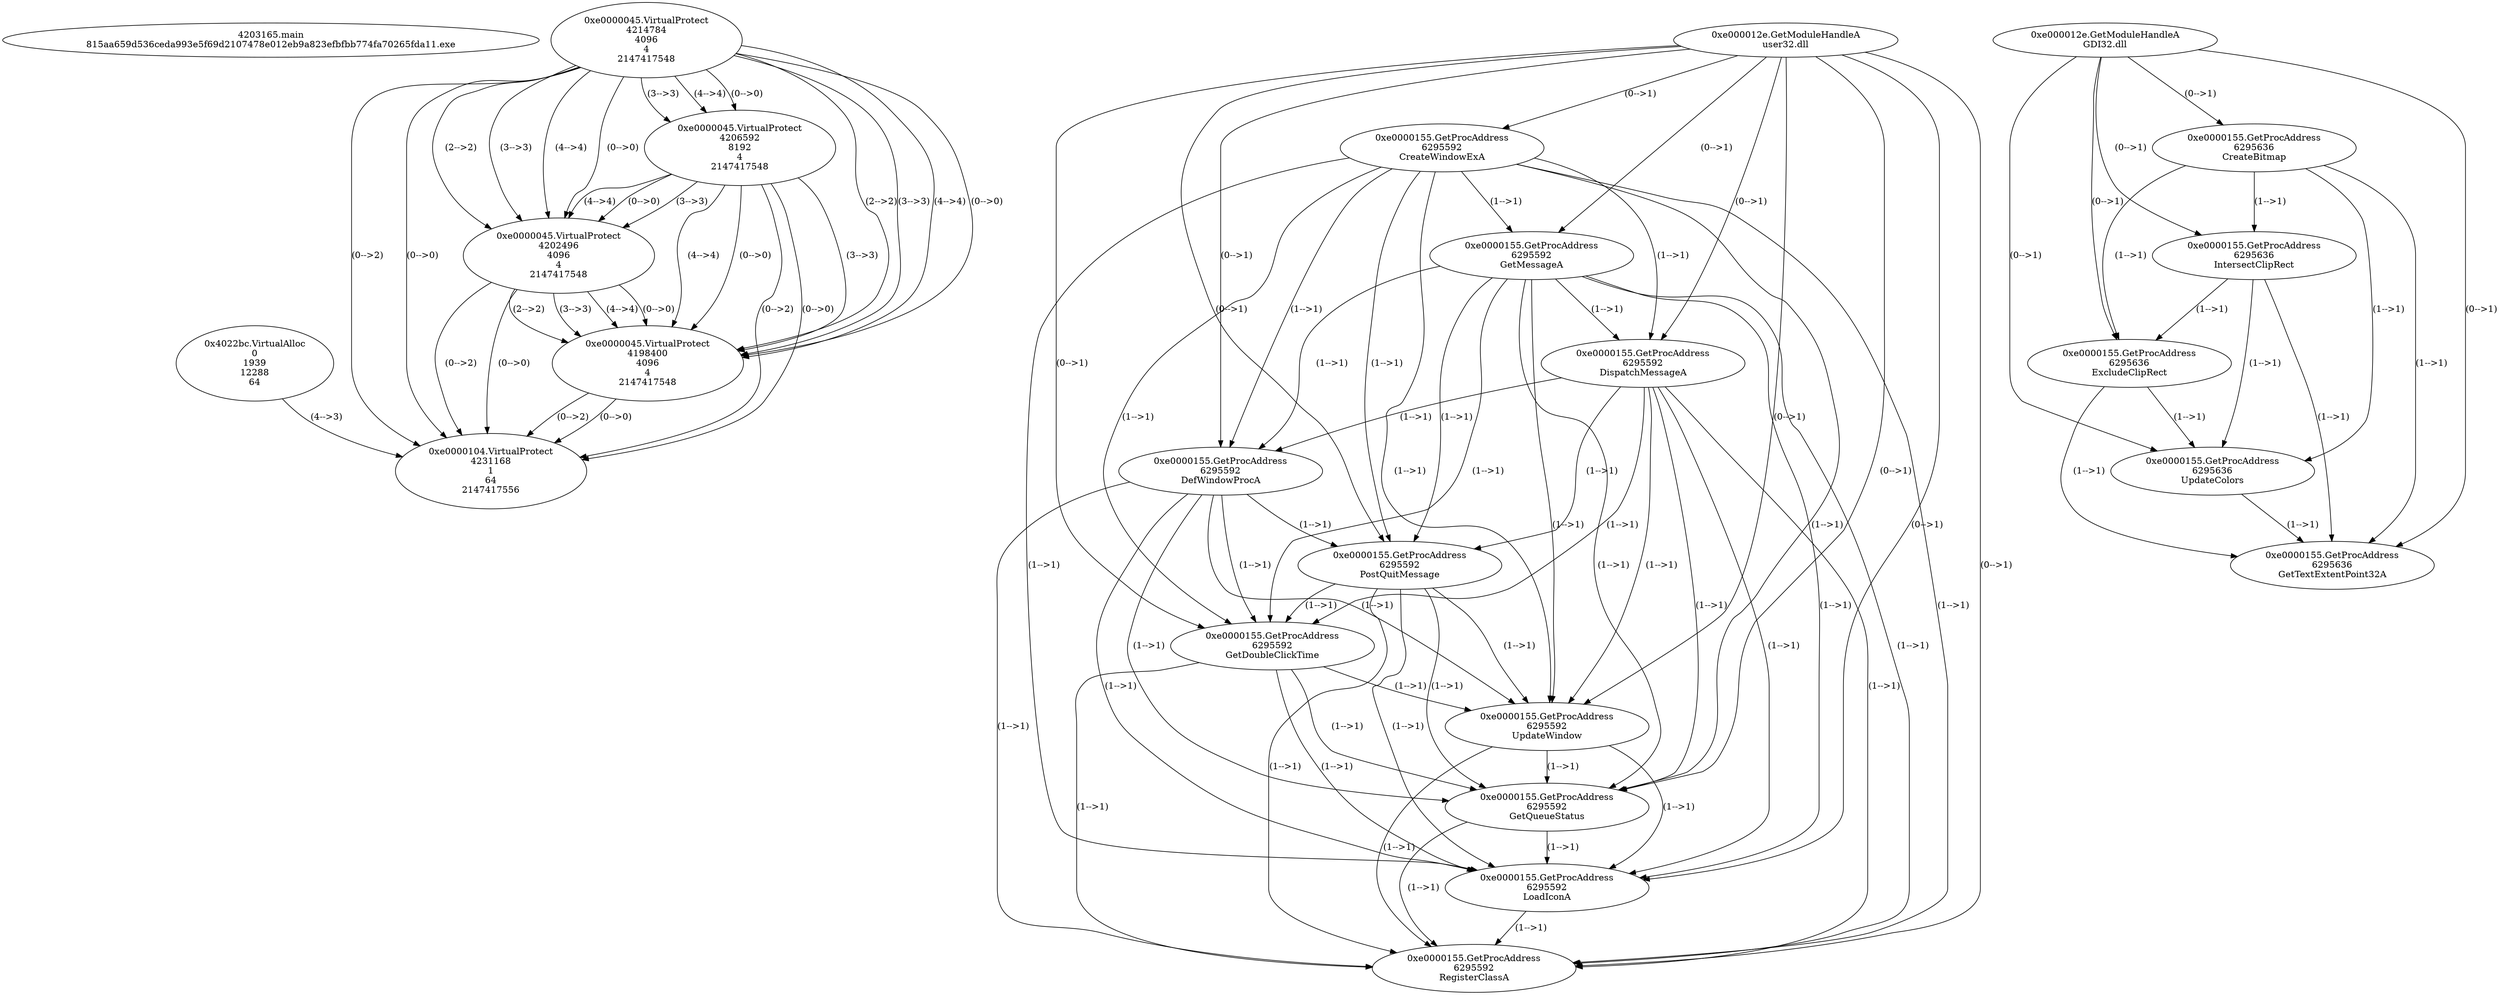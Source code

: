 // Global SCDG with merge call
digraph {
	0 [label="4203165.main
815aa659d536ceda993e5f69d2107478e012eb9a823efbfbb774fa70265fda11.exe"]
	1 [label="0x4022bc.VirtualAlloc
0
1939
12288
64"]
	2 [label="0xe0000045.VirtualProtect
4214784
4096
4
2147417548"]
	3 [label="0xe0000045.VirtualProtect
4206592
8192
4
2147417548"]
	2 -> 3 [label="(3-->3)"]
	2 -> 3 [label="(4-->4)"]
	2 -> 3 [label="(0-->0)"]
	4 [label="0xe0000045.VirtualProtect
4202496
4096
4
2147417548"]
	2 -> 4 [label="(2-->2)"]
	2 -> 4 [label="(3-->3)"]
	3 -> 4 [label="(3-->3)"]
	2 -> 4 [label="(4-->4)"]
	3 -> 4 [label="(4-->4)"]
	2 -> 4 [label="(0-->0)"]
	3 -> 4 [label="(0-->0)"]
	5 [label="0xe0000045.VirtualProtect
4198400
4096
4
2147417548"]
	2 -> 5 [label="(2-->2)"]
	4 -> 5 [label="(2-->2)"]
	2 -> 5 [label="(3-->3)"]
	3 -> 5 [label="(3-->3)"]
	4 -> 5 [label="(3-->3)"]
	2 -> 5 [label="(4-->4)"]
	3 -> 5 [label="(4-->4)"]
	4 -> 5 [label="(4-->4)"]
	2 -> 5 [label="(0-->0)"]
	3 -> 5 [label="(0-->0)"]
	4 -> 5 [label="(0-->0)"]
	6 [label="0xe0000104.VirtualProtect
4231168
1
64
2147417556"]
	2 -> 6 [label="(0-->2)"]
	3 -> 6 [label="(0-->2)"]
	4 -> 6 [label="(0-->2)"]
	5 -> 6 [label="(0-->2)"]
	1 -> 6 [label="(4-->3)"]
	2 -> 6 [label="(0-->0)"]
	3 -> 6 [label="(0-->0)"]
	4 -> 6 [label="(0-->0)"]
	5 -> 6 [label="(0-->0)"]
	7 [label="0xe000012e.GetModuleHandleA
user32.dll"]
	8 [label="0xe0000155.GetProcAddress
6295592
CreateWindowExA"]
	7 -> 8 [label="(0-->1)"]
	9 [label="0xe0000155.GetProcAddress
6295592
GetMessageA"]
	7 -> 9 [label="(0-->1)"]
	8 -> 9 [label="(1-->1)"]
	10 [label="0xe0000155.GetProcAddress
6295592
DispatchMessageA"]
	7 -> 10 [label="(0-->1)"]
	8 -> 10 [label="(1-->1)"]
	9 -> 10 [label="(1-->1)"]
	11 [label="0xe0000155.GetProcAddress
6295592
DefWindowProcA"]
	7 -> 11 [label="(0-->1)"]
	8 -> 11 [label="(1-->1)"]
	9 -> 11 [label="(1-->1)"]
	10 -> 11 [label="(1-->1)"]
	12 [label="0xe0000155.GetProcAddress
6295592
PostQuitMessage"]
	7 -> 12 [label="(0-->1)"]
	8 -> 12 [label="(1-->1)"]
	9 -> 12 [label="(1-->1)"]
	10 -> 12 [label="(1-->1)"]
	11 -> 12 [label="(1-->1)"]
	13 [label="0xe0000155.GetProcAddress
6295592
GetDoubleClickTime"]
	7 -> 13 [label="(0-->1)"]
	8 -> 13 [label="(1-->1)"]
	9 -> 13 [label="(1-->1)"]
	10 -> 13 [label="(1-->1)"]
	11 -> 13 [label="(1-->1)"]
	12 -> 13 [label="(1-->1)"]
	14 [label="0xe0000155.GetProcAddress
6295592
UpdateWindow"]
	7 -> 14 [label="(0-->1)"]
	8 -> 14 [label="(1-->1)"]
	9 -> 14 [label="(1-->1)"]
	10 -> 14 [label="(1-->1)"]
	11 -> 14 [label="(1-->1)"]
	12 -> 14 [label="(1-->1)"]
	13 -> 14 [label="(1-->1)"]
	15 [label="0xe0000155.GetProcAddress
6295592
GetQueueStatus"]
	7 -> 15 [label="(0-->1)"]
	8 -> 15 [label="(1-->1)"]
	9 -> 15 [label="(1-->1)"]
	10 -> 15 [label="(1-->1)"]
	11 -> 15 [label="(1-->1)"]
	12 -> 15 [label="(1-->1)"]
	13 -> 15 [label="(1-->1)"]
	14 -> 15 [label="(1-->1)"]
	16 [label="0xe0000155.GetProcAddress
6295592
LoadIconA"]
	7 -> 16 [label="(0-->1)"]
	8 -> 16 [label="(1-->1)"]
	9 -> 16 [label="(1-->1)"]
	10 -> 16 [label="(1-->1)"]
	11 -> 16 [label="(1-->1)"]
	12 -> 16 [label="(1-->1)"]
	13 -> 16 [label="(1-->1)"]
	14 -> 16 [label="(1-->1)"]
	15 -> 16 [label="(1-->1)"]
	17 [label="0xe0000155.GetProcAddress
6295592
RegisterClassA"]
	7 -> 17 [label="(0-->1)"]
	8 -> 17 [label="(1-->1)"]
	9 -> 17 [label="(1-->1)"]
	10 -> 17 [label="(1-->1)"]
	11 -> 17 [label="(1-->1)"]
	12 -> 17 [label="(1-->1)"]
	13 -> 17 [label="(1-->1)"]
	14 -> 17 [label="(1-->1)"]
	15 -> 17 [label="(1-->1)"]
	16 -> 17 [label="(1-->1)"]
	18 [label="0xe000012e.GetModuleHandleA
GDI32.dll"]
	19 [label="0xe0000155.GetProcAddress
6295636
CreateBitmap"]
	18 -> 19 [label="(0-->1)"]
	20 [label="0xe0000155.GetProcAddress
6295636
IntersectClipRect"]
	18 -> 20 [label="(0-->1)"]
	19 -> 20 [label="(1-->1)"]
	21 [label="0xe0000155.GetProcAddress
6295636
ExcludeClipRect"]
	18 -> 21 [label="(0-->1)"]
	19 -> 21 [label="(1-->1)"]
	20 -> 21 [label="(1-->1)"]
	22 [label="0xe0000155.GetProcAddress
6295636
UpdateColors"]
	18 -> 22 [label="(0-->1)"]
	19 -> 22 [label="(1-->1)"]
	20 -> 22 [label="(1-->1)"]
	21 -> 22 [label="(1-->1)"]
	23 [label="0xe0000155.GetProcAddress
6295636
GetTextExtentPoint32A"]
	18 -> 23 [label="(0-->1)"]
	19 -> 23 [label="(1-->1)"]
	20 -> 23 [label="(1-->1)"]
	21 -> 23 [label="(1-->1)"]
	22 -> 23 [label="(1-->1)"]
}
